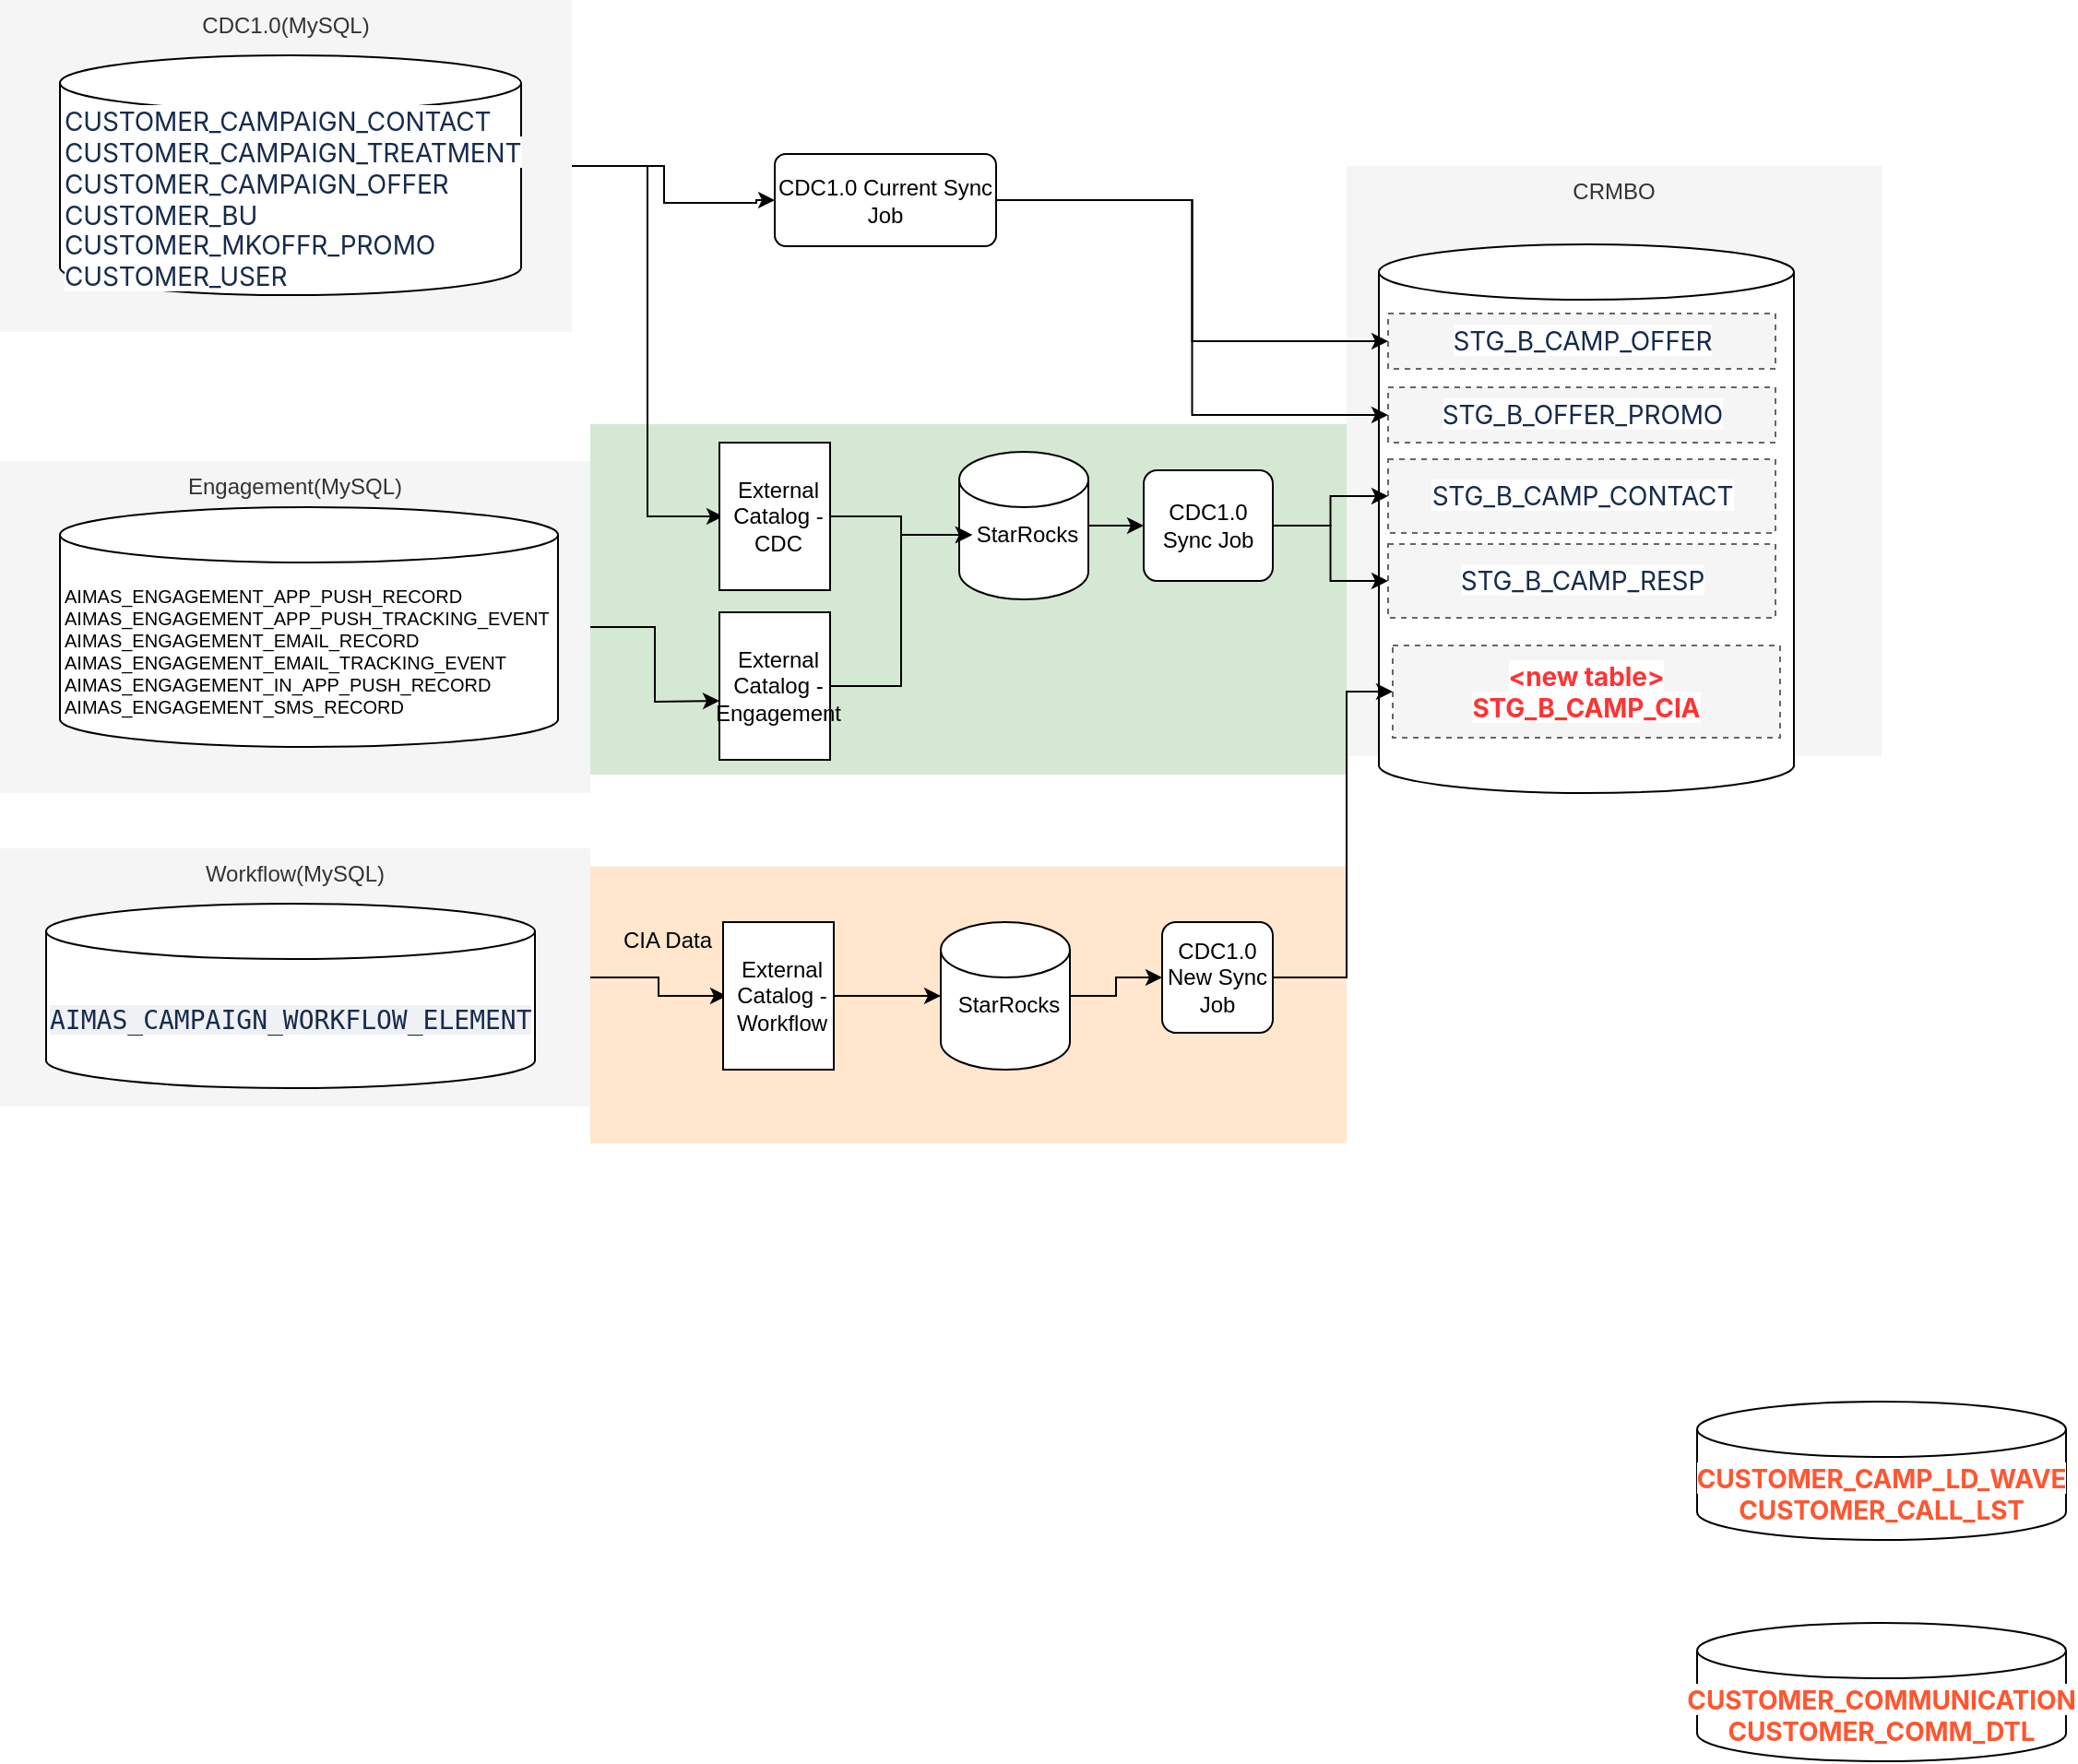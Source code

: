 <mxfile version="27.0.3">
  <diagram name="第 1 页" id="H-zNot_2gizYWFl9tbyM">
    <mxGraphModel dx="1131" dy="747" grid="1" gridSize="10" guides="1" tooltips="1" connect="1" arrows="1" fold="1" page="1" pageScale="1" pageWidth="827" pageHeight="1169" math="0" shadow="0">
      <root>
        <mxCell id="0" />
        <mxCell id="1" parent="0" />
        <mxCell id="YSEfwSpDA4RHuo-UK7Tc-77" value="" style="rounded=0;whiteSpace=wrap;html=1;fillColor=#ffe6cc;strokeColor=none;textOpacity=20;" vertex="1" parent="1">
          <mxGeometry x="470" y="1280" width="410" height="150" as="geometry" />
        </mxCell>
        <mxCell id="YSEfwSpDA4RHuo-UK7Tc-61" value="" style="rounded=0;whiteSpace=wrap;html=1;fillColor=#d5e8d4;strokeColor=none;textOpacity=20;" vertex="1" parent="1">
          <mxGeometry x="470" y="1040" width="410" height="190" as="geometry" />
        </mxCell>
        <mxCell id="YSEfwSpDA4RHuo-UK7Tc-46" style="edgeStyle=orthogonalEdgeStyle;rounded=0;orthogonalLoop=1;jettySize=auto;html=1;entryX=0;entryY=0.5;entryDx=0;entryDy=0;" edge="1" parent="1" source="YSEfwSpDA4RHuo-UK7Tc-23" target="YSEfwSpDA4RHuo-UK7Tc-40">
          <mxGeometry relative="1" as="geometry" />
        </mxCell>
        <mxCell id="YSEfwSpDA4RHuo-UK7Tc-23" value="CDC1.0(MySQL)" style="rounded=0;whiteSpace=wrap;html=1;dashed=1;verticalAlign=top;fillColor=#f5f5f5;fontColor=#333333;strokeColor=none;" vertex="1" parent="1">
          <mxGeometry x="150" y="810" width="310" height="180" as="geometry" />
        </mxCell>
        <mxCell id="YSEfwSpDA4RHuo-UK7Tc-48" style="edgeStyle=orthogonalEdgeStyle;rounded=0;orthogonalLoop=1;jettySize=auto;html=1;" edge="1" parent="1" source="YSEfwSpDA4RHuo-UK7Tc-22">
          <mxGeometry relative="1" as="geometry">
            <mxPoint x="540" y="1190" as="targetPoint" />
          </mxGeometry>
        </mxCell>
        <mxCell id="YSEfwSpDA4RHuo-UK7Tc-22" value="Engagement(MySQL)" style="rounded=0;whiteSpace=wrap;html=1;dashed=1;verticalAlign=top;fillColor=#f5f5f5;fontColor=#333333;strokeColor=none;" vertex="1" parent="1">
          <mxGeometry x="150" y="1060" width="320" height="180" as="geometry" />
        </mxCell>
        <mxCell id="YSEfwSpDA4RHuo-UK7Tc-2" value="CRMBO" style="rounded=0;whiteSpace=wrap;html=1;dashed=1;verticalAlign=top;fillColor=#f5f5f5;fontColor=#333333;strokeColor=none;" vertex="1" parent="1">
          <mxGeometry x="880" y="900" width="290" height="320" as="geometry" />
        </mxCell>
        <mxCell id="YSEfwSpDA4RHuo-UK7Tc-15" value="&lt;p data-pm-slice=&quot;1 1 []&quot; data-prosemirror-node-block=&quot;true&quot; data-prosemirror-node-name=&quot;paragraph&quot; data-prosemirror-content-type=&quot;node&quot;&gt;AIMAS_ENGAGEMENT_APP_PUSH_RECORD&lt;br data-prosemirror-node-inline=&quot;true&quot; data-prosemirror-node-name=&quot;hardBreak&quot; data-prosemirror-content-type=&quot;node&quot;&gt;AIMAS_ENGAGEMENT_APP_PUSH_TRACKING_EVENT&lt;br data-prosemirror-node-inline=&quot;true&quot; data-prosemirror-node-name=&quot;hardBreak&quot; data-prosemirror-content-type=&quot;node&quot;&gt;AIMAS_ENGAGEMENT_EMAIL_RECORD&lt;br data-prosemirror-node-inline=&quot;true&quot; data-prosemirror-node-name=&quot;hardBreak&quot; data-prosemirror-content-type=&quot;node&quot;&gt;AIMAS_ENGAGEMENT_EMAIL_TRACKING_EVENT&lt;br data-prosemirror-node-inline=&quot;true&quot; data-prosemirror-node-name=&quot;hardBreak&quot; data-prosemirror-content-type=&quot;node&quot;&gt;AIMAS_ENGAGEMENT_IN_APP_PUSH_RECORD&lt;br data-prosemirror-node-inline=&quot;true&quot; data-prosemirror-node-name=&quot;hardBreak&quot; data-prosemirror-content-type=&quot;node&quot;&gt;AIMAS_ENGAGEMENT_SMS_RECORD&lt;/p&gt;" style="shape=cylinder3;whiteSpace=wrap;html=1;boundedLbl=1;backgroundOutline=1;size=15;fontSize=10;align=left;" vertex="1" parent="1">
          <mxGeometry x="182.5" y="1085" width="270" height="130" as="geometry" />
        </mxCell>
        <mxCell id="YSEfwSpDA4RHuo-UK7Tc-16" value="&lt;strong style=&quot;box-sizing: border-box; color: rgb(23, 43, 77); font-family: -apple-system, &amp;quot;system-ui&amp;quot;, &amp;quot;Segoe UI&amp;quot;, Roboto, Oxygen, Ubuntu, &amp;quot;Fira Sans&amp;quot;, &amp;quot;Droid Sans&amp;quot;, &amp;quot;Helvetica Neue&amp;quot;, sans-serif; font-size: 14px; letter-spacing: -0.07px; text-align: left; white-space-collapse: preserve; background-color: rgb(255, 255, 255);&quot; data-renderer-mark=&quot;true&quot;&gt;&lt;span style=&quot;color: var(--custom-palette-color, inherit); box-sizing: border-box; --custom-palette-color: var(--ds-icon-accent-red, #FF5630);&quot; class=&quot;fabric-text-color-mark&quot; data-text-custom-color=&quot;#ff5630&quot; data-renderer-mark=&quot;true&quot;&gt;CUSTOMER_CAMP_LD_WAVE&lt;/span&gt;&lt;/strong&gt;&lt;br style=&quot;box-sizing: border-box; color: rgb(23, 43, 77); font-family: -apple-system, &amp;quot;system-ui&amp;quot;, &amp;quot;Segoe UI&amp;quot;, Roboto, Oxygen, Ubuntu, &amp;quot;Fira Sans&amp;quot;, &amp;quot;Droid Sans&amp;quot;, &amp;quot;Helvetica Neue&amp;quot;, sans-serif; font-size: 14px; letter-spacing: -0.07px; text-align: left; white-space-collapse: preserve; background-color: rgb(255, 255, 255);&quot;&gt;&lt;strong style=&quot;box-sizing: border-box; color: rgb(23, 43, 77); font-family: -apple-system, &amp;quot;system-ui&amp;quot;, &amp;quot;Segoe UI&amp;quot;, Roboto, Oxygen, Ubuntu, &amp;quot;Fira Sans&amp;quot;, &amp;quot;Droid Sans&amp;quot;, &amp;quot;Helvetica Neue&amp;quot;, sans-serif; font-size: 14px; letter-spacing: -0.07px; text-align: left; white-space-collapse: preserve; background-color: rgb(255, 255, 255);&quot; data-renderer-mark=&quot;true&quot;&gt;&lt;span style=&quot;color: var(--custom-palette-color, inherit); box-sizing: border-box; --custom-palette-color: var(--ds-icon-accent-red, #FF5630);&quot; class=&quot;fabric-text-color-mark&quot; data-text-custom-color=&quot;#ff5630&quot; data-renderer-mark=&quot;true&quot;&gt;CUSTOMER_CALL_LST&lt;/span&gt;&lt;/strong&gt;" style="shape=cylinder3;whiteSpace=wrap;html=1;boundedLbl=1;backgroundOutline=1;size=15;fontSize=10;" vertex="1" parent="1">
          <mxGeometry x="1070" y="1570" width="200" height="75" as="geometry" />
        </mxCell>
        <mxCell id="YSEfwSpDA4RHuo-UK7Tc-17" value="&lt;strong style=&quot;box-sizing: border-box; color: rgb(23, 43, 77); font-family: -apple-system, &amp;quot;system-ui&amp;quot;, &amp;quot;Segoe UI&amp;quot;, Roboto, Oxygen, Ubuntu, &amp;quot;Fira Sans&amp;quot;, &amp;quot;Droid Sans&amp;quot;, &amp;quot;Helvetica Neue&amp;quot;, sans-serif; font-size: 14px; letter-spacing: -0.07px; text-align: left; white-space-collapse: preserve; background-color: rgb(255, 255, 255);&quot; data-renderer-mark=&quot;true&quot;&gt;&lt;span style=&quot;color: var(--custom-palette-color, inherit); box-sizing: border-box; --custom-palette-color: var(--ds-icon-accent-red, #FF5630);&quot; class=&quot;fabric-text-color-mark&quot; data-text-custom-color=&quot;#ff5630&quot; data-renderer-mark=&quot;true&quot;&gt;CUSTOMER_COMMUNICATION&lt;/span&gt;&lt;/strong&gt;&lt;br style=&quot;box-sizing: border-box; color: rgb(23, 43, 77); font-family: -apple-system, &amp;quot;system-ui&amp;quot;, &amp;quot;Segoe UI&amp;quot;, Roboto, Oxygen, Ubuntu, &amp;quot;Fira Sans&amp;quot;, &amp;quot;Droid Sans&amp;quot;, &amp;quot;Helvetica Neue&amp;quot;, sans-serif; font-size: 14px; letter-spacing: -0.07px; text-align: left; white-space-collapse: preserve; background-color: rgb(255, 255, 255);&quot;&gt;&lt;strong style=&quot;box-sizing: border-box; color: rgb(23, 43, 77); font-family: -apple-system, &amp;quot;system-ui&amp;quot;, &amp;quot;Segoe UI&amp;quot;, Roboto, Oxygen, Ubuntu, &amp;quot;Fira Sans&amp;quot;, &amp;quot;Droid Sans&amp;quot;, &amp;quot;Helvetica Neue&amp;quot;, sans-serif; font-size: 14px; letter-spacing: -0.07px; text-align: left; white-space-collapse: preserve; background-color: rgb(255, 255, 255);&quot; data-renderer-mark=&quot;true&quot;&gt;&lt;span style=&quot;color: var(--custom-palette-color, inherit); box-sizing: border-box; --custom-palette-color: var(--ds-icon-accent-red, #FF5630);&quot; class=&quot;fabric-text-color-mark&quot; data-text-custom-color=&quot;#ff5630&quot; data-renderer-mark=&quot;true&quot;&gt;CUSTOMER_COMM_DTL&lt;/span&gt;&lt;/strong&gt;" style="shape=cylinder3;whiteSpace=wrap;html=1;boundedLbl=1;backgroundOutline=1;size=15;fontSize=10;" vertex="1" parent="1">
          <mxGeometry x="1070" y="1690" width="200" height="75" as="geometry" />
        </mxCell>
        <mxCell id="YSEfwSpDA4RHuo-UK7Tc-18" value="&lt;div&gt;&lt;br&gt;&lt;/div&gt;&lt;div&gt;&lt;span style=&quot;color: rgb(23, 43, 77); font-family: ui-monospace, Menlo, &amp;quot;Segoe UI Mono&amp;quot;, &amp;quot;Ubuntu Mono&amp;quot;, monospace; text-align: start; white-space: pre; background-color: rgba(9, 30, 66, 0.06);&quot;&gt;&lt;span style=&quot;font-family: -apple-system, &amp;quot;system-ui&amp;quot;, &amp;quot;Segoe UI&amp;quot;, Roboto, Oxygen, Ubuntu, &amp;quot;Fira Sans&amp;quot;, &amp;quot;Droid Sans&amp;quot;, &amp;quot;Helvetica Neue&amp;quot;, sans-serif; font-size: 14px; letter-spacing: -0.07px; text-wrap-mode: wrap; background-color: rgb(255, 255, 255);&quot;&gt;&lt;span style=&quot;letter-spacing: -0.07px;&quot;&gt;&lt;br&gt;&lt;/span&gt;&lt;/span&gt;&lt;/span&gt;&lt;/div&gt;&lt;div&gt;&lt;br&gt;&lt;/div&gt;&lt;div&gt;&lt;span style=&quot;color: rgb(23, 43, 77); font-family: ui-monospace, Menlo, &amp;quot;Segoe UI Mono&amp;quot;, &amp;quot;Ubuntu Mono&amp;quot;, monospace; text-align: start; white-space: pre; background-color: rgba(9, 30, 66, 0.06);&quot;&gt;&lt;span style=&quot;font-family: -apple-system, &amp;quot;system-ui&amp;quot;, &amp;quot;Segoe UI&amp;quot;, Roboto, Oxygen, Ubuntu, &amp;quot;Fira Sans&amp;quot;, &amp;quot;Droid Sans&amp;quot;, &amp;quot;Helvetica Neue&amp;quot;, sans-serif; font-size: 14px; letter-spacing: -0.07px; text-wrap-mode: wrap; background-color: rgb(255, 255, 255);&quot;&gt;&lt;span style=&quot;letter-spacing: -0.07px;&quot;&gt;&lt;br&gt;&lt;/span&gt;&lt;/span&gt;&lt;/span&gt;&lt;/div&gt;&lt;div&gt;&lt;br&gt;&lt;/div&gt;" style="shape=cylinder3;whiteSpace=wrap;html=1;boundedLbl=1;backgroundOutline=1;size=15;fontSize=10;" vertex="1" parent="1">
          <mxGeometry x="897.5" y="942.5" width="225" height="297.5" as="geometry" />
        </mxCell>
        <mxCell id="YSEfwSpDA4RHuo-UK7Tc-21" value="&lt;span style=&quot;color: rgb(23, 43, 77); font-family: -apple-system, &amp;quot;system-ui&amp;quot;, &amp;quot;Segoe UI&amp;quot;, Roboto, Oxygen, Ubuntu, &amp;quot;Fira Sans&amp;quot;, &amp;quot;Droid Sans&amp;quot;, &amp;quot;Helvetica Neue&amp;quot;, sans-serif; font-size: 14px; letter-spacing: -0.07px; white-space-collapse: preserve; background-color: rgb(255, 255, 255);&quot;&gt;CUSTOMER_CAMPAIGN_CONTACT&lt;/span&gt;&lt;br style=&quot;box-sizing: border-box; color: rgb(23, 43, 77); font-family: -apple-system, &amp;quot;system-ui&amp;quot;, &amp;quot;Segoe UI&amp;quot;, Roboto, Oxygen, Ubuntu, &amp;quot;Fira Sans&amp;quot;, &amp;quot;Droid Sans&amp;quot;, &amp;quot;Helvetica Neue&amp;quot;, sans-serif; font-size: 14px; letter-spacing: -0.07px; white-space-collapse: preserve; background-color: rgb(255, 255, 255);&quot;&gt;&lt;span style=&quot;color: rgb(23, 43, 77); font-family: -apple-system, &amp;quot;system-ui&amp;quot;, &amp;quot;Segoe UI&amp;quot;, Roboto, Oxygen, Ubuntu, &amp;quot;Fira Sans&amp;quot;, &amp;quot;Droid Sans&amp;quot;, &amp;quot;Helvetica Neue&amp;quot;, sans-serif; font-size: 14px; letter-spacing: -0.07px; white-space-collapse: preserve; background-color: rgb(255, 255, 255);&quot;&gt;CUSTOMER_CAMPAIGN_TREATMENT&lt;/span&gt;&lt;br style=&quot;box-sizing: border-box; color: rgb(23, 43, 77); font-family: -apple-system, &amp;quot;system-ui&amp;quot;, &amp;quot;Segoe UI&amp;quot;, Roboto, Oxygen, Ubuntu, &amp;quot;Fira Sans&amp;quot;, &amp;quot;Droid Sans&amp;quot;, &amp;quot;Helvetica Neue&amp;quot;, sans-serif; font-size: 14px; letter-spacing: -0.07px; white-space-collapse: preserve; background-color: rgb(255, 255, 255);&quot;&gt;&lt;span style=&quot;color: rgb(23, 43, 77); font-family: -apple-system, &amp;quot;system-ui&amp;quot;, &amp;quot;Segoe UI&amp;quot;, Roboto, Oxygen, Ubuntu, &amp;quot;Fira Sans&amp;quot;, &amp;quot;Droid Sans&amp;quot;, &amp;quot;Helvetica Neue&amp;quot;, sans-serif; font-size: 14px; letter-spacing: -0.07px; white-space-collapse: preserve; background-color: rgb(255, 255, 255);&quot;&gt;CUSTOMER_CAMPAIGN_OFFER&lt;/span&gt;&lt;div&gt;&lt;span style=&quot;color: rgb(23, 43, 77); font-family: -apple-system, &amp;quot;system-ui&amp;quot;, &amp;quot;Segoe UI&amp;quot;, Roboto, Oxygen, Ubuntu, &amp;quot;Fira Sans&amp;quot;, &amp;quot;Droid Sans&amp;quot;, &amp;quot;Helvetica Neue&amp;quot;, sans-serif; font-size: 14px; letter-spacing: -0.07px; white-space-collapse: preserve; background-color: rgb(255, 255, 255);&quot;&gt;CUSTOMER_BU&lt;/span&gt;&lt;span style=&quot;color: rgb(23, 43, 77); font-family: -apple-system, &amp;quot;system-ui&amp;quot;, &amp;quot;Segoe UI&amp;quot;, Roboto, Oxygen, Ubuntu, &amp;quot;Fira Sans&amp;quot;, &amp;quot;Droid Sans&amp;quot;, &amp;quot;Helvetica Neue&amp;quot;, sans-serif; font-size: 14px; letter-spacing: -0.07px; white-space-collapse: preserve; background-color: rgb(255, 255, 255);&quot;&gt;&lt;/span&gt;&lt;/div&gt;&lt;div&gt;&lt;span style=&quot;color: rgb(23, 43, 77); font-family: -apple-system, &amp;quot;system-ui&amp;quot;, &amp;quot;Segoe UI&amp;quot;, Roboto, Oxygen, Ubuntu, &amp;quot;Fira Sans&amp;quot;, &amp;quot;Droid Sans&amp;quot;, &amp;quot;Helvetica Neue&amp;quot;, sans-serif; font-size: 14px; letter-spacing: -0.07px; white-space-collapse: preserve; background-color: rgb(255, 255, 255);&quot;&gt;&lt;span style=&quot;letter-spacing: -0.07px;&quot;&gt;CUSTOMER_MKOFFR_PROMO&lt;/span&gt;&lt;/span&gt;&lt;/div&gt;&lt;div&gt;&lt;span style=&quot;color: rgb(23, 43, 77); font-family: -apple-system, &amp;quot;system-ui&amp;quot;, &amp;quot;Segoe UI&amp;quot;, Roboto, Oxygen, Ubuntu, &amp;quot;Fira Sans&amp;quot;, &amp;quot;Droid Sans&amp;quot;, &amp;quot;Helvetica Neue&amp;quot;, sans-serif; font-size: 14px; letter-spacing: -0.07px; white-space-collapse: preserve; background-color: rgb(255, 255, 255);&quot;&gt;&lt;span style=&quot;letter-spacing: -0.07px;&quot;&gt;CUSTOMER_USER&lt;/span&gt;&lt;span style=&quot;letter-spacing: -0.07px;&quot;&gt;&lt;/span&gt;&lt;/span&gt;&lt;/div&gt;" style="shape=cylinder3;whiteSpace=wrap;html=1;boundedLbl=1;backgroundOutline=1;size=15;fontSize=10;align=left;" vertex="1" parent="1">
          <mxGeometry x="182.5" y="840" width="250" height="130" as="geometry" />
        </mxCell>
        <mxCell id="YSEfwSpDA4RHuo-UK7Tc-68" style="edgeStyle=orthogonalEdgeStyle;rounded=0;orthogonalLoop=1;jettySize=auto;html=1;entryX=0;entryY=0.5;entryDx=0;entryDy=0;" edge="1" parent="1" source="YSEfwSpDA4RHuo-UK7Tc-24" target="YSEfwSpDA4RHuo-UK7Tc-67">
          <mxGeometry relative="1" as="geometry" />
        </mxCell>
        <mxCell id="YSEfwSpDA4RHuo-UK7Tc-24" value="Workflow(MySQL)" style="rounded=0;whiteSpace=wrap;html=1;dashed=1;verticalAlign=top;fillColor=#f5f5f5;fontColor=#333333;strokeColor=none;" vertex="1" parent="1">
          <mxGeometry x="150" y="1270" width="320" height="140" as="geometry" />
        </mxCell>
        <mxCell id="YSEfwSpDA4RHuo-UK7Tc-25" value="&lt;span style=&quot;color: rgb(23, 43, 77); font-family: ui-monospace, Menlo, &amp;quot;Segoe UI Mono&amp;quot;, &amp;quot;Ubuntu Mono&amp;quot;, monospace; font-size: 14px; white-space: pre; background-color: rgba(9, 30, 66, 0.06);&quot;&gt;AIMAS_CAMPAIGN_WORKFLOW_ELEMENT&lt;/span&gt;" style="shape=cylinder3;whiteSpace=wrap;html=1;boundedLbl=1;backgroundOutline=1;size=15;fontSize=10;align=left;" vertex="1" parent="1">
          <mxGeometry x="175" y="1300" width="265" height="100" as="geometry" />
        </mxCell>
        <mxCell id="YSEfwSpDA4RHuo-UK7Tc-26" value="&lt;div style=&quot;font-size: 10px;&quot;&gt;&lt;span style=&quot;letter-spacing: -0.07px; background-color: light-dark(rgb(255, 255, 255), rgb(18, 18, 18)); font-family: -apple-system, &amp;quot;system-ui&amp;quot;, &amp;quot;Segoe UI&amp;quot;, Roboto, Oxygen, Ubuntu, &amp;quot;Fira Sans&amp;quot;, &amp;quot;Droid Sans&amp;quot;, &amp;quot;Helvetica Neue&amp;quot;, sans-serif; font-size: 14px; white-space-collapse: preserve; color: light-dark(rgb(23, 43, 77), rgb(186, 203, 232)); text-align: start;&quot;&gt;STG_B_CAMP_OFFER&lt;/span&gt;&lt;/div&gt;" style="text;html=1;align=center;verticalAlign=middle;whiteSpace=wrap;rounded=0;fillColor=#f5f5f5;fontColor=#333333;strokeColor=#666666;dashed=1;" vertex="1" parent="1">
          <mxGeometry x="902.5" y="980" width="210" height="30" as="geometry" />
        </mxCell>
        <mxCell id="YSEfwSpDA4RHuo-UK7Tc-27" value="&lt;div style=&quot;font-size: 10px;&quot;&gt;&lt;span style=&quot;background-color: light-dark(rgb(255, 255, 255), rgb(18, 18, 18)); color: light-dark(rgb(23, 43, 77), rgb(186, 203, 232)); font-family: -apple-system, &amp;quot;system-ui&amp;quot;, &amp;quot;Segoe UI&amp;quot;, Roboto, Oxygen, Ubuntu, &amp;quot;Fira Sans&amp;quot;, &amp;quot;Droid Sans&amp;quot;, &amp;quot;Helvetica Neue&amp;quot;, sans-serif; font-size: 14px; letter-spacing: -0.07px; text-align: left; white-space-collapse: preserve;&quot;&gt;STG_B_CAMP_CONTACT&lt;/span&gt;&lt;/div&gt;" style="text;html=1;align=center;verticalAlign=middle;whiteSpace=wrap;rounded=0;fillColor=#f5f5f5;fontColor=#333333;strokeColor=#666666;dashed=1;" vertex="1" parent="1">
          <mxGeometry x="902.5" y="1059" width="210" height="40" as="geometry" />
        </mxCell>
        <mxCell id="YSEfwSpDA4RHuo-UK7Tc-28" value="&lt;div style=&quot;font-size: 10px;&quot;&gt;&lt;b style=&quot;color: rgb(0, 0, 0); font-family: -apple-system, &amp;quot;system-ui&amp;quot;, &amp;quot;Segoe UI&amp;quot;, Roboto, Oxygen, Ubuntu, &amp;quot;Fira Sans&amp;quot;, &amp;quot;Droid Sans&amp;quot;, &amp;quot;Helvetica Neue&amp;quot;, sans-serif; font-size: 14px; letter-spacing: -0.07px; text-align: start; white-space-collapse: preserve; background-color: rgb(255, 255, 255);&quot;&gt;&lt;font style=&quot;color: rgb(255, 51, 51);&quot;&gt;&amp;lt;new table&amp;gt;&lt;/font&gt;&lt;/b&gt;&lt;/div&gt;&lt;div style=&quot;font-size: 10px;&quot;&gt;&lt;b style=&quot;color: rgb(0, 0, 0); font-family: -apple-system, &amp;quot;system-ui&amp;quot;, &amp;quot;Segoe UI&amp;quot;, Roboto, Oxygen, Ubuntu, &amp;quot;Fira Sans&amp;quot;, &amp;quot;Droid Sans&amp;quot;, &amp;quot;Helvetica Neue&amp;quot;, sans-serif; font-size: 14px; letter-spacing: -0.07px; text-align: start; white-space-collapse: preserve; background-color: rgb(255, 255, 255);&quot;&gt;&lt;font style=&quot;color: rgb(255, 51, 51);&quot;&gt;STG_B_CAMP_CIA&lt;/font&gt;&lt;/b&gt;&lt;/div&gt;" style="text;html=1;align=center;verticalAlign=middle;whiteSpace=wrap;rounded=0;fillColor=#f5f5f5;fontColor=#333333;strokeColor=#666666;dashed=1;" vertex="1" parent="1">
          <mxGeometry x="905" y="1160" width="210" height="50" as="geometry" />
        </mxCell>
        <mxCell id="YSEfwSpDA4RHuo-UK7Tc-29" value="&lt;div style=&quot;font-size: 10px;&quot;&gt;&lt;span style=&quot;color: rgb(23, 43, 77); font-family: -apple-system, &amp;quot;system-ui&amp;quot;, &amp;quot;Segoe UI&amp;quot;, Roboto, Oxygen, Ubuntu, &amp;quot;Fira Sans&amp;quot;, &amp;quot;Droid Sans&amp;quot;, &amp;quot;Helvetica Neue&amp;quot;, sans-serif; font-size: 14px; letter-spacing: -0.07px; text-align: left; white-space-collapse: preserve; background-color: rgb(255, 255, 255);&quot;&gt;STG_B_OFFER_PROMO&lt;/span&gt;&lt;/div&gt;" style="text;html=1;align=center;verticalAlign=middle;whiteSpace=wrap;rounded=0;fillColor=#f5f5f5;fontColor=#333333;strokeColor=#666666;dashed=1;" vertex="1" parent="1">
          <mxGeometry x="902.5" y="1020" width="210" height="30" as="geometry" />
        </mxCell>
        <mxCell id="YSEfwSpDA4RHuo-UK7Tc-31" style="edgeStyle=orthogonalEdgeStyle;rounded=0;orthogonalLoop=1;jettySize=auto;html=1;entryX=0;entryY=0.5;entryDx=0;entryDy=0;" edge="1" parent="1" source="YSEfwSpDA4RHuo-UK7Tc-32" target="YSEfwSpDA4RHuo-UK7Tc-29">
          <mxGeometry relative="1" as="geometry" />
        </mxCell>
        <mxCell id="YSEfwSpDA4RHuo-UK7Tc-33" value="" style="edgeStyle=orthogonalEdgeStyle;rounded=0;orthogonalLoop=1;jettySize=auto;html=1;entryX=0;entryY=0.5;entryDx=0;entryDy=0;" edge="1" parent="1" source="YSEfwSpDA4RHuo-UK7Tc-23" target="YSEfwSpDA4RHuo-UK7Tc-32">
          <mxGeometry relative="1" as="geometry">
            <mxPoint x="470" y="885" as="sourcePoint" />
            <mxPoint x="740" y="1025" as="targetPoint" />
            <Array as="points">
              <mxPoint x="510" y="900" />
              <mxPoint x="510" y="920" />
              <mxPoint x="560" y="920" />
              <mxPoint x="560" y="918" />
            </Array>
          </mxGeometry>
        </mxCell>
        <mxCell id="YSEfwSpDA4RHuo-UK7Tc-34" style="edgeStyle=orthogonalEdgeStyle;rounded=0;orthogonalLoop=1;jettySize=auto;html=1;entryX=0;entryY=0.5;entryDx=0;entryDy=0;" edge="1" parent="1" source="YSEfwSpDA4RHuo-UK7Tc-32" target="YSEfwSpDA4RHuo-UK7Tc-26">
          <mxGeometry relative="1" as="geometry" />
        </mxCell>
        <mxCell id="YSEfwSpDA4RHuo-UK7Tc-32" value="CDC1.0 Current Sync Job" style="rounded=1;whiteSpace=wrap;html=1;arcSize=12;" vertex="1" parent="1">
          <mxGeometry x="570" y="893.5" width="120" height="50" as="geometry" />
        </mxCell>
        <mxCell id="YSEfwSpDA4RHuo-UK7Tc-45" style="edgeStyle=orthogonalEdgeStyle;rounded=0;orthogonalLoop=1;jettySize=auto;html=1;entryX=0;entryY=0.5;entryDx=0;entryDy=0;" edge="1" parent="1" source="YSEfwSpDA4RHuo-UK7Tc-36" target="YSEfwSpDA4RHuo-UK7Tc-28">
          <mxGeometry relative="1" as="geometry">
            <Array as="points">
              <mxPoint x="880" y="1340" />
              <mxPoint x="880" y="1185" />
            </Array>
          </mxGeometry>
        </mxCell>
        <mxCell id="YSEfwSpDA4RHuo-UK7Tc-36" value="CDC1.0 New Sync Job" style="rounded=1;whiteSpace=wrap;html=1;arcSize=12;" vertex="1" parent="1">
          <mxGeometry x="780" y="1310" width="60" height="60" as="geometry" />
        </mxCell>
        <mxCell id="YSEfwSpDA4RHuo-UK7Tc-38" value="&lt;div style=&quot;font-size: 10px;&quot;&gt;&lt;span style=&quot;color: rgb(23, 43, 77); font-family: -apple-system, &amp;quot;system-ui&amp;quot;, &amp;quot;Segoe UI&amp;quot;, Roboto, Oxygen, Ubuntu, &amp;quot;Fira Sans&amp;quot;, &amp;quot;Droid Sans&amp;quot;, &amp;quot;Helvetica Neue&amp;quot;, sans-serif; font-size: 14px; letter-spacing: -0.07px; text-align: left; white-space-collapse: preserve; background-color: rgb(255, 255, 255);&quot;&gt;STG_B_CAMP_RESP&lt;/span&gt;&lt;/div&gt;" style="text;html=1;align=center;verticalAlign=middle;whiteSpace=wrap;rounded=0;fillColor=#f5f5f5;fontColor=#333333;strokeColor=#666666;dashed=1;" vertex="1" parent="1">
          <mxGeometry x="902.5" y="1105" width="210" height="40" as="geometry" />
        </mxCell>
        <mxCell id="YSEfwSpDA4RHuo-UK7Tc-51" value="" style="group" vertex="1" connectable="0" parent="1">
          <mxGeometry x="670" y="1055" width="70" height="80" as="geometry" />
        </mxCell>
        <mxCell id="YSEfwSpDA4RHuo-UK7Tc-49" value="" style="shape=cylinder3;whiteSpace=wrap;html=1;boundedLbl=1;backgroundOutline=1;size=15;" vertex="1" parent="YSEfwSpDA4RHuo-UK7Tc-51">
          <mxGeometry width="70" height="80" as="geometry" />
        </mxCell>
        <mxCell id="YSEfwSpDA4RHuo-UK7Tc-50" value="StarRocks" style="text;html=1;align=center;verticalAlign=middle;whiteSpace=wrap;rounded=0;" vertex="1" parent="YSEfwSpDA4RHuo-UK7Tc-51">
          <mxGeometry x="7" y="30" width="60" height="30" as="geometry" />
        </mxCell>
        <mxCell id="YSEfwSpDA4RHuo-UK7Tc-53" style="edgeStyle=orthogonalEdgeStyle;rounded=0;orthogonalLoop=1;jettySize=auto;html=1;entryX=0;entryY=0.5;entryDx=0;entryDy=0;" edge="1" parent="1" source="YSEfwSpDA4RHuo-UK7Tc-39" target="YSEfwSpDA4RHuo-UK7Tc-50">
          <mxGeometry relative="1" as="geometry" />
        </mxCell>
        <mxCell id="YSEfwSpDA4RHuo-UK7Tc-54" style="edgeStyle=orthogonalEdgeStyle;rounded=0;orthogonalLoop=1;jettySize=auto;html=1;entryX=0;entryY=0.5;entryDx=0;entryDy=0;" edge="1" parent="1" source="YSEfwSpDA4RHuo-UK7Tc-43" target="YSEfwSpDA4RHuo-UK7Tc-50">
          <mxGeometry relative="1" as="geometry" />
        </mxCell>
        <mxCell id="YSEfwSpDA4RHuo-UK7Tc-59" style="edgeStyle=orthogonalEdgeStyle;rounded=0;orthogonalLoop=1;jettySize=auto;html=1;" edge="1" parent="1" source="YSEfwSpDA4RHuo-UK7Tc-56" target="YSEfwSpDA4RHuo-UK7Tc-27">
          <mxGeometry relative="1" as="geometry" />
        </mxCell>
        <mxCell id="YSEfwSpDA4RHuo-UK7Tc-60" style="edgeStyle=orthogonalEdgeStyle;rounded=0;orthogonalLoop=1;jettySize=auto;html=1;entryX=0;entryY=0.5;entryDx=0;entryDy=0;" edge="1" parent="1" source="YSEfwSpDA4RHuo-UK7Tc-56" target="YSEfwSpDA4RHuo-UK7Tc-38">
          <mxGeometry relative="1" as="geometry" />
        </mxCell>
        <mxCell id="YSEfwSpDA4RHuo-UK7Tc-56" value="CDC1.0 Sync Job" style="rounded=1;whiteSpace=wrap;html=1;arcSize=12;" vertex="1" parent="1">
          <mxGeometry x="770" y="1065" width="70" height="60" as="geometry" />
        </mxCell>
        <mxCell id="YSEfwSpDA4RHuo-UK7Tc-57" style="edgeStyle=orthogonalEdgeStyle;rounded=0;orthogonalLoop=1;jettySize=auto;html=1;entryX=0;entryY=0.5;entryDx=0;entryDy=0;" edge="1" parent="1" source="YSEfwSpDA4RHuo-UK7Tc-49" target="YSEfwSpDA4RHuo-UK7Tc-56">
          <mxGeometry relative="1" as="geometry" />
        </mxCell>
        <mxCell id="YSEfwSpDA4RHuo-UK7Tc-39" value="" style="rounded=0;whiteSpace=wrap;html=1;rotation=90;" vertex="1" parent="1">
          <mxGeometry x="530" y="1060" width="80" height="60" as="geometry" />
        </mxCell>
        <mxCell id="YSEfwSpDA4RHuo-UK7Tc-40" value="External Catalog - CDC" style="text;html=1;align=center;verticalAlign=middle;whiteSpace=wrap;rounded=0;" vertex="1" parent="1">
          <mxGeometry x="542" y="1075" width="60" height="30" as="geometry" />
        </mxCell>
        <mxCell id="YSEfwSpDA4RHuo-UK7Tc-43" value="" style="rounded=0;whiteSpace=wrap;html=1;rotation=90;" vertex="1" parent="1">
          <mxGeometry x="530" y="1152" width="80" height="60" as="geometry" />
        </mxCell>
        <mxCell id="YSEfwSpDA4RHuo-UK7Tc-44" value="External Catalog - Engagement" style="text;html=1;align=center;verticalAlign=middle;whiteSpace=wrap;rounded=0;" vertex="1" parent="1">
          <mxGeometry x="542" y="1167" width="60" height="30" as="geometry" />
        </mxCell>
        <mxCell id="YSEfwSpDA4RHuo-UK7Tc-62" value="CIA Data" style="text;html=1;align=center;verticalAlign=middle;whiteSpace=wrap;rounded=0;" vertex="1" parent="1">
          <mxGeometry x="482" y="1305" width="60" height="30" as="geometry" />
        </mxCell>
        <mxCell id="YSEfwSpDA4RHuo-UK7Tc-75" style="edgeStyle=orthogonalEdgeStyle;rounded=0;orthogonalLoop=1;jettySize=auto;html=1;" edge="1" parent="1" source="YSEfwSpDA4RHuo-UK7Tc-66">
          <mxGeometry relative="1" as="geometry">
            <mxPoint x="660" y="1350" as="targetPoint" />
          </mxGeometry>
        </mxCell>
        <mxCell id="YSEfwSpDA4RHuo-UK7Tc-66" value="" style="rounded=0;whiteSpace=wrap;html=1;rotation=90;" vertex="1" parent="1">
          <mxGeometry x="532" y="1320" width="80" height="60" as="geometry" />
        </mxCell>
        <mxCell id="YSEfwSpDA4RHuo-UK7Tc-67" value="External Catalog - Workflow" style="text;html=1;align=center;verticalAlign=middle;whiteSpace=wrap;rounded=0;" vertex="1" parent="1">
          <mxGeometry x="544" y="1335" width="60" height="30" as="geometry" />
        </mxCell>
        <mxCell id="YSEfwSpDA4RHuo-UK7Tc-71" value="" style="group" vertex="1" connectable="0" parent="1">
          <mxGeometry x="660" y="1310" width="70" height="80" as="geometry" />
        </mxCell>
        <mxCell id="YSEfwSpDA4RHuo-UK7Tc-72" value="" style="shape=cylinder3;whiteSpace=wrap;html=1;boundedLbl=1;backgroundOutline=1;size=15;" vertex="1" parent="YSEfwSpDA4RHuo-UK7Tc-71">
          <mxGeometry width="70" height="80" as="geometry" />
        </mxCell>
        <mxCell id="YSEfwSpDA4RHuo-UK7Tc-73" value="StarRocks" style="text;html=1;align=center;verticalAlign=middle;whiteSpace=wrap;rounded=0;" vertex="1" parent="YSEfwSpDA4RHuo-UK7Tc-71">
          <mxGeometry x="7" y="30" width="60" height="30" as="geometry" />
        </mxCell>
        <mxCell id="YSEfwSpDA4RHuo-UK7Tc-76" style="edgeStyle=orthogonalEdgeStyle;rounded=0;orthogonalLoop=1;jettySize=auto;html=1;entryX=0;entryY=0.5;entryDx=0;entryDy=0;" edge="1" parent="1" source="YSEfwSpDA4RHuo-UK7Tc-72" target="YSEfwSpDA4RHuo-UK7Tc-36">
          <mxGeometry relative="1" as="geometry" />
        </mxCell>
      </root>
    </mxGraphModel>
  </diagram>
</mxfile>
